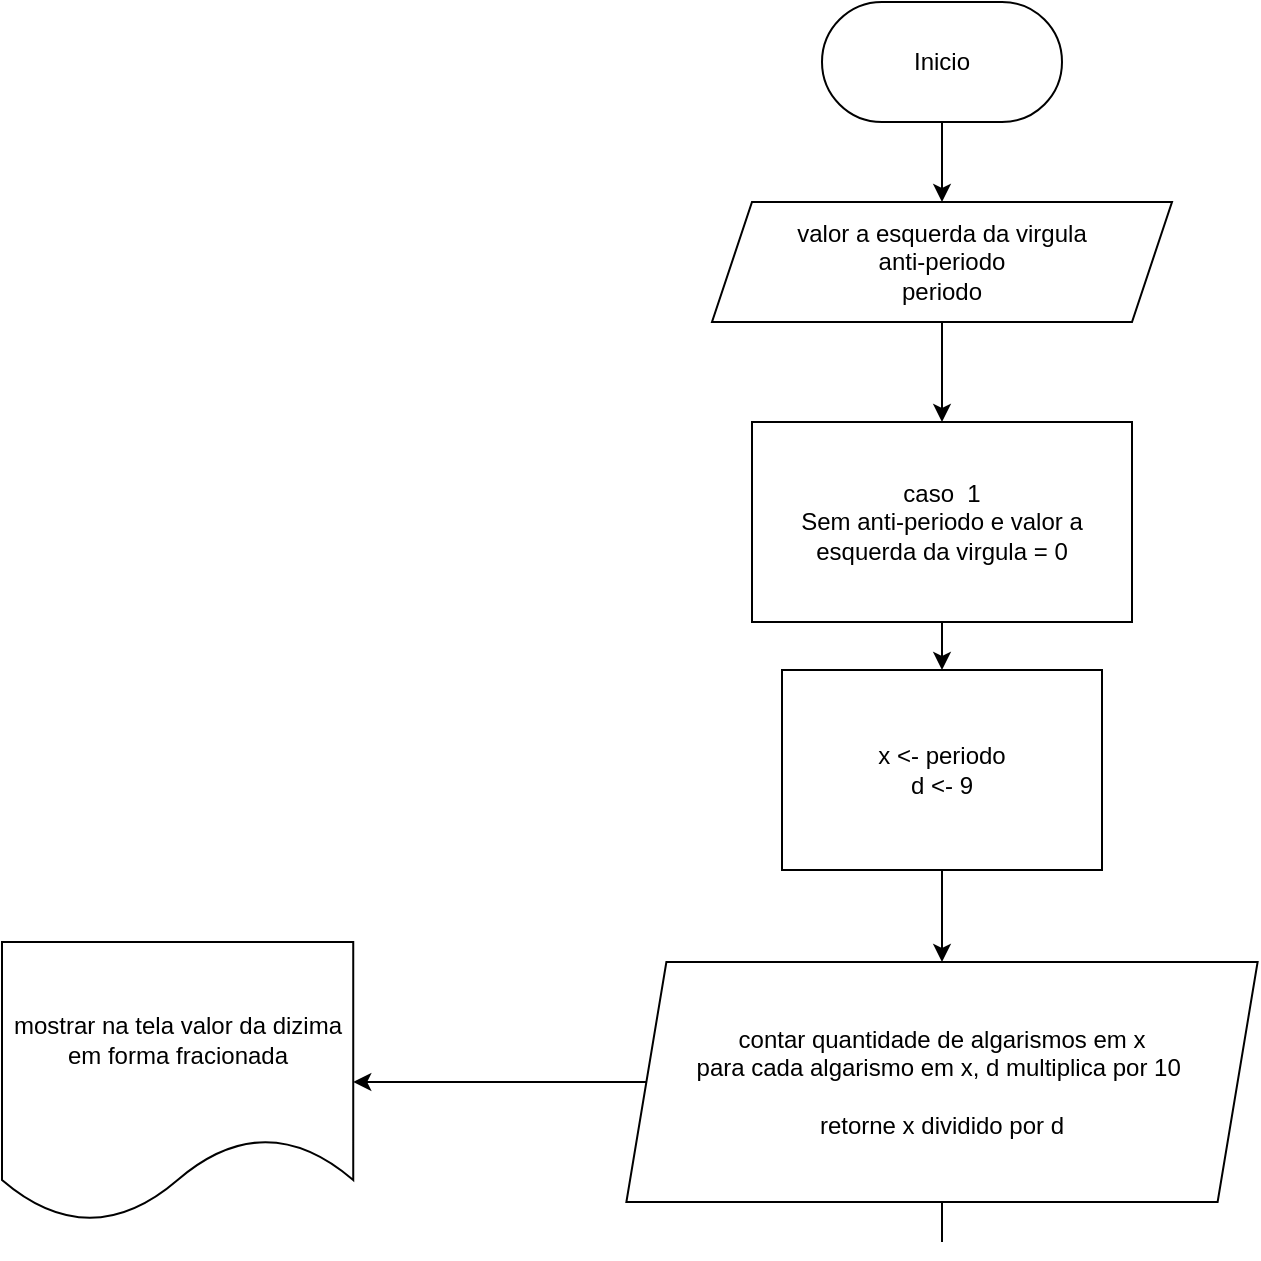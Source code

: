 <mxfile version="20.2.7" type="github">
  <diagram id="3DSPcj4n7MCKJTRVredh" name="Página-1">
    <mxGraphModel dx="1108" dy="482" grid="1" gridSize="10" guides="1" tooltips="1" connect="1" arrows="1" fold="1" page="1" pageScale="1" pageWidth="1169" pageHeight="827" math="0" shadow="0">
      <root>
        <mxCell id="0" />
        <mxCell id="1" parent="0" />
        <mxCell id="K4mOxKQrMV5fhllmKBj7-3" value="" style="edgeStyle=orthogonalEdgeStyle;rounded=0;orthogonalLoop=1;jettySize=auto;html=1;" parent="1" source="K4mOxKQrMV5fhllmKBj7-1" target="K4mOxKQrMV5fhllmKBj7-2" edge="1">
          <mxGeometry relative="1" as="geometry" />
        </mxCell>
        <mxCell id="K4mOxKQrMV5fhllmKBj7-1" value="Inicio" style="rounded=1;whiteSpace=wrap;html=1;arcSize=50;" parent="1" vertex="1">
          <mxGeometry x="540" y="30" width="120" height="60" as="geometry" />
        </mxCell>
        <mxCell id="j4UbRj9h2byq0CYKqTHb-2" value="" style="edgeStyle=orthogonalEdgeStyle;rounded=0;orthogonalLoop=1;jettySize=auto;html=1;" edge="1" parent="1" source="K4mOxKQrMV5fhllmKBj7-2" target="j4UbRj9h2byq0CYKqTHb-1">
          <mxGeometry relative="1" as="geometry" />
        </mxCell>
        <mxCell id="K4mOxKQrMV5fhllmKBj7-2" value="valor a esquerda da virgula&lt;br&gt;anti-periodo&lt;br&gt;periodo" style="shape=parallelogram;perimeter=parallelogramPerimeter;whiteSpace=wrap;html=1;fixedSize=1;rounded=1;arcSize=0;" parent="1" vertex="1">
          <mxGeometry x="485" y="130" width="230" height="60" as="geometry" />
        </mxCell>
        <mxCell id="j4UbRj9h2byq0CYKqTHb-5" value="" style="edgeStyle=orthogonalEdgeStyle;rounded=0;orthogonalLoop=1;jettySize=auto;html=1;" edge="1" parent="1" source="j4UbRj9h2byq0CYKqTHb-1" target="j4UbRj9h2byq0CYKqTHb-4">
          <mxGeometry relative="1" as="geometry" />
        </mxCell>
        <mxCell id="j4UbRj9h2byq0CYKqTHb-1" value="caso&amp;nbsp; 1&lt;br&gt;Sem anti-periodo e valor a esquerda da virgula = 0" style="whiteSpace=wrap;html=1;rounded=1;arcSize=0;" vertex="1" parent="1">
          <mxGeometry x="505" y="240" width="190" height="100" as="geometry" />
        </mxCell>
        <mxCell id="j4UbRj9h2byq0CYKqTHb-7" value="" style="edgeStyle=orthogonalEdgeStyle;rounded=0;orthogonalLoop=1;jettySize=auto;html=1;" edge="1" parent="1" source="j4UbRj9h2byq0CYKqTHb-4" target="j4UbRj9h2byq0CYKqTHb-6">
          <mxGeometry relative="1" as="geometry" />
        </mxCell>
        <mxCell id="j4UbRj9h2byq0CYKqTHb-4" value="x &amp;lt;- periodo&lt;br&gt;d &amp;lt;- 9" style="whiteSpace=wrap;html=1;rounded=1;arcSize=0;" vertex="1" parent="1">
          <mxGeometry x="520" y="364" width="160" height="100" as="geometry" />
        </mxCell>
        <mxCell id="j4UbRj9h2byq0CYKqTHb-9" value="" style="edgeStyle=orthogonalEdgeStyle;rounded=0;orthogonalLoop=1;jettySize=auto;html=1;" edge="1" parent="1" source="j4UbRj9h2byq0CYKqTHb-6">
          <mxGeometry relative="1" as="geometry">
            <mxPoint x="600" y="620" as="targetPoint" />
          </mxGeometry>
        </mxCell>
        <mxCell id="j4UbRj9h2byq0CYKqTHb-16" value="" style="edgeStyle=orthogonalEdgeStyle;rounded=0;orthogonalLoop=1;jettySize=auto;html=1;" edge="1" parent="1" source="j4UbRj9h2byq0CYKqTHb-6" target="j4UbRj9h2byq0CYKqTHb-15">
          <mxGeometry relative="1" as="geometry" />
        </mxCell>
        <mxCell id="j4UbRj9h2byq0CYKqTHb-6" value="contar quantidade de algarismos em x&lt;br&gt;para cada algarismo em x, d multiplica por 10&amp;nbsp;&lt;br&gt;&lt;br&gt;retorne x dividido por d" style="shape=parallelogram;perimeter=parallelogramPerimeter;whiteSpace=wrap;html=1;fixedSize=1;rounded=1;arcSize=0;" vertex="1" parent="1">
          <mxGeometry x="442.19" y="510" width="315.62" height="120" as="geometry" />
        </mxCell>
        <mxCell id="j4UbRj9h2byq0CYKqTHb-15" value="mostrar na tela valor da dizima em forma fracionada" style="shape=document;whiteSpace=wrap;html=1;boundedLbl=1;rounded=1;arcSize=0;" vertex="1" parent="1">
          <mxGeometry x="130" y="500" width="175.62" height="140" as="geometry" />
        </mxCell>
      </root>
    </mxGraphModel>
  </diagram>
</mxfile>
